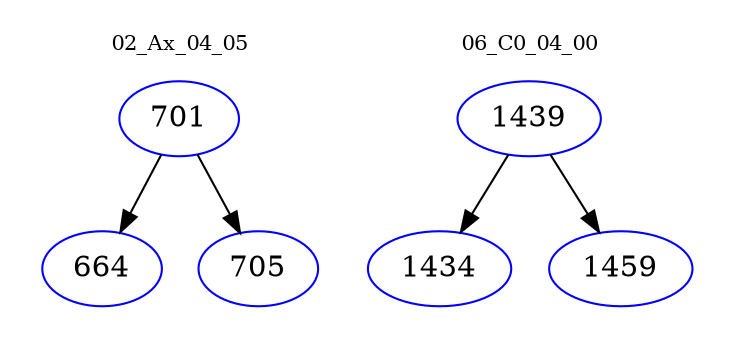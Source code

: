 digraph{
subgraph cluster_0 {
color = white
label = "02_Ax_04_05";
fontsize=10;
T0_701 [label="701", color="blue"]
T0_701 -> T0_664 [color="black"]
T0_664 [label="664", color="blue"]
T0_701 -> T0_705 [color="black"]
T0_705 [label="705", color="blue"]
}
subgraph cluster_1 {
color = white
label = "06_C0_04_00";
fontsize=10;
T1_1439 [label="1439", color="blue"]
T1_1439 -> T1_1434 [color="black"]
T1_1434 [label="1434", color="blue"]
T1_1439 -> T1_1459 [color="black"]
T1_1459 [label="1459", color="blue"]
}
}
